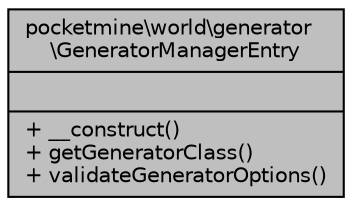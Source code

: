 digraph "pocketmine\world\generator\GeneratorManagerEntry"
{
 // INTERACTIVE_SVG=YES
 // LATEX_PDF_SIZE
  edge [fontname="Helvetica",fontsize="10",labelfontname="Helvetica",labelfontsize="10"];
  node [fontname="Helvetica",fontsize="10",shape=record];
  Node1 [label="{pocketmine\\world\\generator\l\\GeneratorManagerEntry\n||+ __construct()\l+ getGeneratorClass()\l+ validateGeneratorOptions()\l}",height=0.2,width=0.4,color="black", fillcolor="grey75", style="filled", fontcolor="black",tooltip=" "];
}
